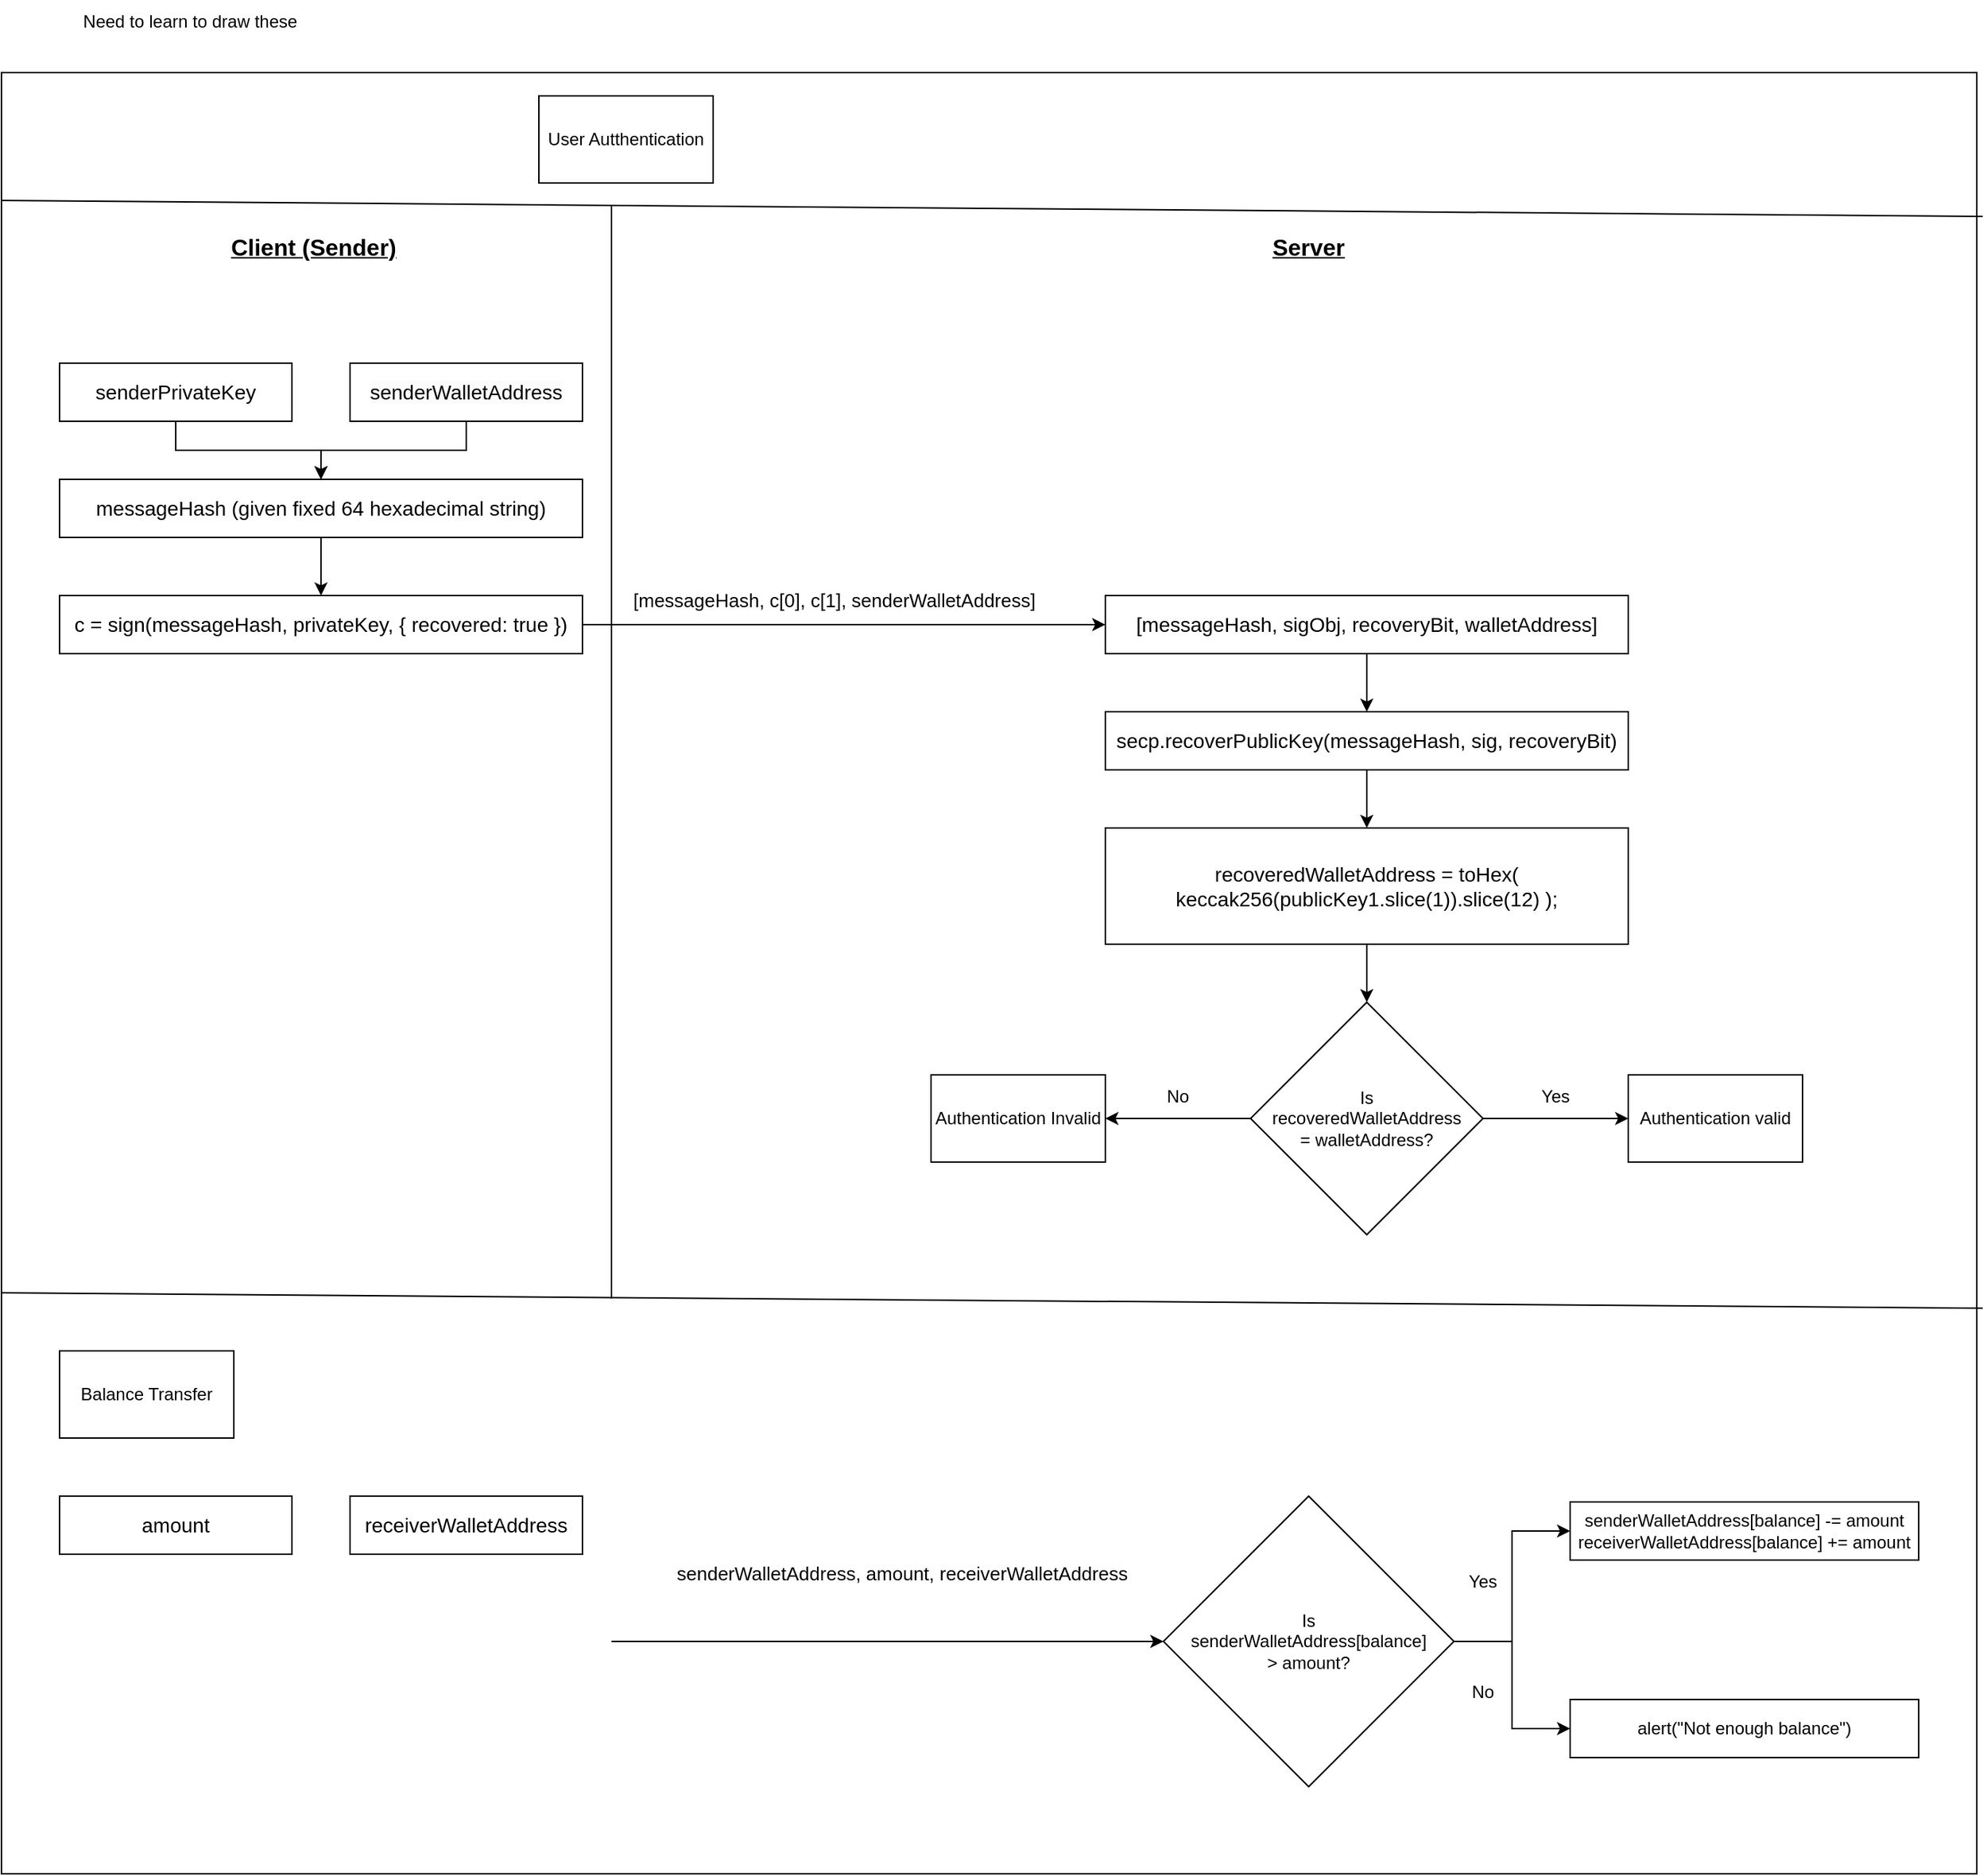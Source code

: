 <mxfile version="21.0.6" type="device"><diagram name="Page-1" id="apxLOsyz6C8q2W3RJfu9"><mxGraphModel dx="1667" dy="1554" grid="1" gridSize="10" guides="1" tooltips="1" connect="1" arrows="1" fold="1" page="1" pageScale="1" pageWidth="827" pageHeight="1169" math="0" shadow="0"><root><mxCell id="0"/><mxCell id="1" parent="0"/><mxCell id="6pOWCk65hTir4jTgM4HW-54" value="" style="rounded=0;whiteSpace=wrap;html=1;strokeColor=default;fontFamily=Helvetica;fontSize=12;fontColor=default;fillColor=default;" vertex="1" parent="1"><mxGeometry x="-40" y="-80" width="1360" height="1240" as="geometry"/></mxCell><mxCell id="6pOWCk65hTir4jTgM4HW-7" value="" style="edgeStyle=orthogonalEdgeStyle;rounded=0;orthogonalLoop=1;jettySize=auto;html=1;fontSize=14;" edge="1" parent="1" source="6pOWCk65hTir4jTgM4HW-2" target="6pOWCk65hTir4jTgM4HW-5"><mxGeometry relative="1" as="geometry"/></mxCell><mxCell id="6pOWCk65hTir4jTgM4HW-2" value="senderPrivateKey" style="rounded=0;whiteSpace=wrap;html=1;fontSize=14;" vertex="1" parent="1"><mxGeometry y="120" width="160" height="40" as="geometry"/></mxCell><mxCell id="6pOWCk65hTir4jTgM4HW-3" value="&lt;font style=&quot;font-size: 16px;&quot;&gt;&lt;u style=&quot;font-size: 16px;&quot;&gt;&lt;b style=&quot;font-size: 16px;&quot;&gt;Client (Sender)&lt;/b&gt;&lt;/u&gt;&lt;/font&gt;" style="text;html=1;strokeColor=none;fillColor=none;align=center;verticalAlign=middle;whiteSpace=wrap;rounded=0;fontSize=16;" vertex="1" parent="1"><mxGeometry x="100" width="150" height="80" as="geometry"/></mxCell><mxCell id="6pOWCk65hTir4jTgM4HW-8" value="" style="edgeStyle=orthogonalEdgeStyle;rounded=0;orthogonalLoop=1;jettySize=auto;html=1;fontSize=14;" edge="1" parent="1" source="6pOWCk65hTir4jTgM4HW-4" target="6pOWCk65hTir4jTgM4HW-5"><mxGeometry relative="1" as="geometry"/></mxCell><mxCell id="6pOWCk65hTir4jTgM4HW-4" value="&lt;span style=&quot;color: rgb(0, 0, 0); font-family: Helvetica; font-size: 14px; font-style: normal; font-variant-ligatures: normal; font-variant-caps: normal; font-weight: 400; letter-spacing: normal; orphans: 2; text-align: center; text-indent: 0px; text-transform: none; widows: 2; word-spacing: 0px; -webkit-text-stroke-width: 0px; background-color: rgb(251, 251, 251); text-decoration-thickness: initial; text-decoration-style: initial; text-decoration-color: initial; float: none; display: inline !important;&quot;&gt;senderWalletAddress&lt;/span&gt;" style="rounded=0;whiteSpace=wrap;html=1;fontSize=14;" vertex="1" parent="1"><mxGeometry x="200" y="120" width="160" height="40" as="geometry"/></mxCell><mxCell id="6pOWCk65hTir4jTgM4HW-9" value="" style="edgeStyle=orthogonalEdgeStyle;rounded=0;orthogonalLoop=1;jettySize=auto;html=1;fontSize=14;" edge="1" parent="1" source="6pOWCk65hTir4jTgM4HW-5" target="6pOWCk65hTir4jTgM4HW-6"><mxGeometry relative="1" as="geometry"/></mxCell><mxCell id="6pOWCk65hTir4jTgM4HW-5" value="messageHash (given fixed 64 hexadecimal string)" style="rounded=0;whiteSpace=wrap;html=1;fontSize=14;" vertex="1" parent="1"><mxGeometry y="200" width="360" height="40" as="geometry"/></mxCell><mxCell id="6pOWCk65hTir4jTgM4HW-17" value="" style="edgeStyle=orthogonalEdgeStyle;rounded=0;orthogonalLoop=1;jettySize=auto;html=1;entryX=0;entryY=0.5;entryDx=0;entryDy=0;" edge="1" parent="1" source="6pOWCk65hTir4jTgM4HW-6" target="6pOWCk65hTir4jTgM4HW-16"><mxGeometry relative="1" as="geometry"/></mxCell><mxCell id="6pOWCk65hTir4jTgM4HW-6" value="c = sign(messageHash, privateKey, { recovered: true })" style="rounded=0;whiteSpace=wrap;html=1;fontSize=14;" vertex="1" parent="1"><mxGeometry y="280" width="360" height="40" as="geometry"/></mxCell><mxCell id="6pOWCk65hTir4jTgM4HW-11" value="&lt;font style=&quot;font-size: 16px;&quot;&gt;&lt;b style=&quot;font-size: 16px;&quot;&gt;&lt;u style=&quot;font-size: 16px;&quot;&gt;Server&lt;/u&gt;&lt;/b&gt;&lt;/font&gt;" style="text;html=1;strokeColor=none;fillColor=none;align=center;verticalAlign=middle;whiteSpace=wrap;rounded=0;fontSize=16;" vertex="1" parent="1"><mxGeometry x="800" width="120" height="80" as="geometry"/></mxCell><mxCell id="6pOWCk65hTir4jTgM4HW-14" value="&lt;br style=&quot;font-size: 13px;&quot;&gt;[messageHash, c[0], c[1], senderWalletAddress]" style="text;html=1;strokeColor=none;fillColor=none;spacing=5;spacingTop=-20;whiteSpace=wrap;overflow=hidden;rounded=0;fontSize=13;" vertex="1" parent="1"><mxGeometry x="390" y="270" width="300" height="30" as="geometry"/></mxCell><mxCell id="6pOWCk65hTir4jTgM4HW-19" value="" style="edgeStyle=orthogonalEdgeStyle;rounded=0;orthogonalLoop=1;jettySize=auto;html=1;fontSize=14;" edge="1" parent="1" source="6pOWCk65hTir4jTgM4HW-16" target="6pOWCk65hTir4jTgM4HW-18"><mxGeometry relative="1" as="geometry"/></mxCell><mxCell id="6pOWCk65hTir4jTgM4HW-16" value="[messageHash, sigObj, recoveryBit, walletAddress]" style="rounded=0;whiteSpace=wrap;html=1;fontSize=14;" vertex="1" parent="1"><mxGeometry x="720" y="280" width="360" height="40" as="geometry"/></mxCell><mxCell id="6pOWCk65hTir4jTgM4HW-21" value="" style="edgeStyle=orthogonalEdgeStyle;rounded=0;orthogonalLoop=1;jettySize=auto;html=1;fontSize=14;" edge="1" parent="1" source="6pOWCk65hTir4jTgM4HW-18" target="6pOWCk65hTir4jTgM4HW-20"><mxGeometry relative="1" as="geometry"/></mxCell><mxCell id="6pOWCk65hTir4jTgM4HW-18" value="secp.recoverPublicKey(messageHash, sig, recoveryBit)" style="rounded=0;whiteSpace=wrap;html=1;fontSize=14;" vertex="1" parent="1"><mxGeometry x="720" y="360" width="360" height="40" as="geometry"/></mxCell><mxCell id="6pOWCk65hTir4jTgM4HW-23" value="" style="edgeStyle=orthogonalEdgeStyle;rounded=0;orthogonalLoop=1;jettySize=auto;html=1;fontFamily=Helvetica;fontSize=12;fontColor=default;" edge="1" parent="1" source="6pOWCk65hTir4jTgM4HW-20" target="6pOWCk65hTir4jTgM4HW-22"><mxGeometry relative="1" as="geometry"/></mxCell><mxCell id="6pOWCk65hTir4jTgM4HW-20" value="recoveredWalletAddress = toHex( keccak256(publicKey1.slice(1)).slice(12) );" style="rounded=0;whiteSpace=wrap;html=1;fontSize=14;" vertex="1" parent="1"><mxGeometry x="720" y="440" width="360" height="80" as="geometry"/></mxCell><mxCell id="6pOWCk65hTir4jTgM4HW-25" value="" style="edgeStyle=orthogonalEdgeStyle;rounded=0;orthogonalLoop=1;jettySize=auto;html=1;fontFamily=Helvetica;fontSize=12;fontColor=default;" edge="1" parent="1" source="6pOWCk65hTir4jTgM4HW-22" target="6pOWCk65hTir4jTgM4HW-24"><mxGeometry relative="1" as="geometry"/></mxCell><mxCell id="6pOWCk65hTir4jTgM4HW-28" value="" style="edgeStyle=orthogonalEdgeStyle;rounded=0;orthogonalLoop=1;jettySize=auto;html=1;fontFamily=Helvetica;fontSize=12;fontColor=default;" edge="1" parent="1" source="6pOWCk65hTir4jTgM4HW-22" target="6pOWCk65hTir4jTgM4HW-27"><mxGeometry relative="1" as="geometry"/></mxCell><mxCell id="6pOWCk65hTir4jTgM4HW-22" value="Is&lt;br&gt;recoveredWalletAddress&lt;br&gt;= walletAddress?" style="rhombus;whiteSpace=wrap;html=1;" vertex="1" parent="1"><mxGeometry x="820" y="560" width="160" height="160" as="geometry"/></mxCell><mxCell id="6pOWCk65hTir4jTgM4HW-24" value="Authentication valid" style="whiteSpace=wrap;html=1;" vertex="1" parent="1"><mxGeometry x="1080" y="610" width="120" height="60" as="geometry"/></mxCell><mxCell id="6pOWCk65hTir4jTgM4HW-26" value="Yes" style="text;html=1;strokeColor=none;fillColor=none;align=center;verticalAlign=middle;whiteSpace=wrap;rounded=0;fontSize=12;fontFamily=Helvetica;fontColor=default;" vertex="1" parent="1"><mxGeometry x="1000" y="610" width="60" height="30" as="geometry"/></mxCell><mxCell id="6pOWCk65hTir4jTgM4HW-27" value="Authentication Invalid" style="whiteSpace=wrap;html=1;" vertex="1" parent="1"><mxGeometry x="600" y="610" width="120" height="60" as="geometry"/></mxCell><mxCell id="6pOWCk65hTir4jTgM4HW-29" value="No" style="text;html=1;strokeColor=none;fillColor=none;align=center;verticalAlign=middle;whiteSpace=wrap;rounded=0;fontSize=12;fontFamily=Helvetica;fontColor=default;" vertex="1" parent="1"><mxGeometry x="740" y="610" width="60" height="30" as="geometry"/></mxCell><mxCell id="6pOWCk65hTir4jTgM4HW-36" value="&lt;br style=&quot;font-size: 13px;&quot;&gt;senderWalletAddress, amount, receiverWalletAddress" style="text;html=1;strokeColor=none;fillColor=none;spacing=5;spacingTop=-20;whiteSpace=wrap;overflow=hidden;rounded=0;fontSize=13;" vertex="1" parent="1"><mxGeometry x="420" y="940" width="340" height="30" as="geometry"/></mxCell><mxCell id="6pOWCk65hTir4jTgM4HW-37" value="amount" style="rounded=0;whiteSpace=wrap;html=1;fontSize=14;" vertex="1" parent="1"><mxGeometry y="900" width="160" height="40" as="geometry"/></mxCell><mxCell id="6pOWCk65hTir4jTgM4HW-38" value="receiverWalletAddress" style="rounded=0;whiteSpace=wrap;html=1;fontSize=14;" vertex="1" parent="1"><mxGeometry x="200" y="900" width="160" height="40" as="geometry"/></mxCell><mxCell id="6pOWCk65hTir4jTgM4HW-45" value="" style="edgeStyle=orthogonalEdgeStyle;rounded=0;orthogonalLoop=1;jettySize=auto;html=1;fontFamily=Helvetica;fontSize=12;fontColor=default;" edge="1" parent="1" source="6pOWCk65hTir4jTgM4HW-40" target="6pOWCk65hTir4jTgM4HW-42"><mxGeometry relative="1" as="geometry"><Array as="points"><mxPoint x="1000" y="1000"/><mxPoint x="1000" y="924"/></Array></mxGeometry></mxCell><mxCell id="6pOWCk65hTir4jTgM4HW-47" style="edgeStyle=orthogonalEdgeStyle;rounded=0;orthogonalLoop=1;jettySize=auto;html=1;fontFamily=Helvetica;fontSize=12;fontColor=default;entryX=0;entryY=0.5;entryDx=0;entryDy=0;" edge="1" parent="1" source="6pOWCk65hTir4jTgM4HW-40" target="6pOWCk65hTir4jTgM4HW-46"><mxGeometry relative="1" as="geometry"><mxPoint x="1030" y="1070" as="targetPoint"/></mxGeometry></mxCell><mxCell id="6pOWCk65hTir4jTgM4HW-40" value="Is&lt;br&gt;senderWalletAddress[balance] &lt;br&gt;&amp;gt; amount?" style="rhombus;whiteSpace=wrap;html=1;strokeColor=default;fontFamily=Helvetica;fontSize=12;fontColor=default;fillColor=default;" vertex="1" parent="1"><mxGeometry x="760" y="900" width="200" height="200" as="geometry"/></mxCell><mxCell id="6pOWCk65hTir4jTgM4HW-41" value="" style="endArrow=classic;html=1;rounded=0;fontFamily=Helvetica;fontSize=12;fontColor=default;entryX=0;entryY=0.5;entryDx=0;entryDy=0;" edge="1" parent="1" target="6pOWCk65hTir4jTgM4HW-40"><mxGeometry width="50" height="50" relative="1" as="geometry"><mxPoint x="380" y="1000" as="sourcePoint"/><mxPoint x="760" y="880" as="targetPoint"/></mxGeometry></mxCell><mxCell id="6pOWCk65hTir4jTgM4HW-42" value="senderWalletAddress[balance] -= amount&lt;br&gt;receiverWalletAddress[balance] += amount" style="whiteSpace=wrap;html=1;" vertex="1" parent="1"><mxGeometry x="1040" y="904" width="240" height="40" as="geometry"/></mxCell><mxCell id="6pOWCk65hTir4jTgM4HW-43" value="Yes" style="text;html=1;strokeColor=none;fillColor=none;align=center;verticalAlign=middle;whiteSpace=wrap;rounded=0;fontSize=12;fontFamily=Helvetica;fontColor=default;" vertex="1" parent="1"><mxGeometry x="950" y="944" width="60" height="30" as="geometry"/></mxCell><mxCell id="6pOWCk65hTir4jTgM4HW-46" value="alert(&quot;Not enough balance&quot;)" style="whiteSpace=wrap;html=1;" vertex="1" parent="1"><mxGeometry x="1040" y="1040" width="240" height="40" as="geometry"/></mxCell><mxCell id="6pOWCk65hTir4jTgM4HW-48" value="No" style="text;html=1;strokeColor=none;fillColor=none;align=center;verticalAlign=middle;whiteSpace=wrap;rounded=0;fontSize=12;fontFamily=Helvetica;fontColor=default;" vertex="1" parent="1"><mxGeometry x="950" y="1020" width="60" height="30" as="geometry"/></mxCell><mxCell id="6pOWCk65hTir4jTgM4HW-51" value="" style="endArrow=none;html=1;rounded=0;fontFamily=Helvetica;fontSize=12;fontColor=default;" edge="1" parent="1"><mxGeometry width="50" height="50" relative="1" as="geometry"><mxPoint x="380" y="764" as="sourcePoint"/><mxPoint x="380" y="11" as="targetPoint"/></mxGeometry></mxCell><mxCell id="6pOWCk65hTir4jTgM4HW-52" value="User Autthentication" style="rounded=0;whiteSpace=wrap;html=1;strokeColor=default;fontFamily=Helvetica;fontSize=12;fontColor=default;fillColor=default;" vertex="1" parent="1"><mxGeometry x="330" y="-64" width="120" height="60" as="geometry"/></mxCell><mxCell id="6pOWCk65hTir4jTgM4HW-53" value="Balance Transfer" style="rounded=0;whiteSpace=wrap;html=1;strokeColor=default;fontFamily=Helvetica;fontSize=12;fontColor=default;fillColor=default;" vertex="1" parent="1"><mxGeometry y="800" width="120" height="60" as="geometry"/></mxCell><mxCell id="6pOWCk65hTir4jTgM4HW-56" value="" style="endArrow=none;html=1;rounded=0;fontFamily=Helvetica;fontSize=12;fontColor=default;entryX=1.003;entryY=0.686;entryDx=0;entryDy=0;entryPerimeter=0;" edge="1" parent="1" target="6pOWCk65hTir4jTgM4HW-54"><mxGeometry width="50" height="50" relative="1" as="geometry"><mxPoint x="-40" y="760" as="sourcePoint"/><mxPoint x="-330" y="620" as="targetPoint"/></mxGeometry></mxCell><mxCell id="6pOWCk65hTir4jTgM4HW-59" value="" style="endArrow=none;html=1;rounded=0;fontFamily=Helvetica;fontSize=12;fontColor=default;entryX=1.003;entryY=0.686;entryDx=0;entryDy=0;entryPerimeter=0;" edge="1" parent="1"><mxGeometry width="50" height="50" relative="1" as="geometry"><mxPoint x="-40" y="8" as="sourcePoint"/><mxPoint x="1324" y="19" as="targetPoint"/></mxGeometry></mxCell><mxCell id="6pOWCk65hTir4jTgM4HW-60" value="Need to learn to draw these" style="text;html=1;strokeColor=none;fillColor=none;align=center;verticalAlign=middle;whiteSpace=wrap;rounded=0;fontSize=12;fontFamily=Helvetica;fontColor=default;" vertex="1" parent="1"><mxGeometry x="-40" y="-130" width="260" height="30" as="geometry"/></mxCell></root></mxGraphModel></diagram></mxfile>